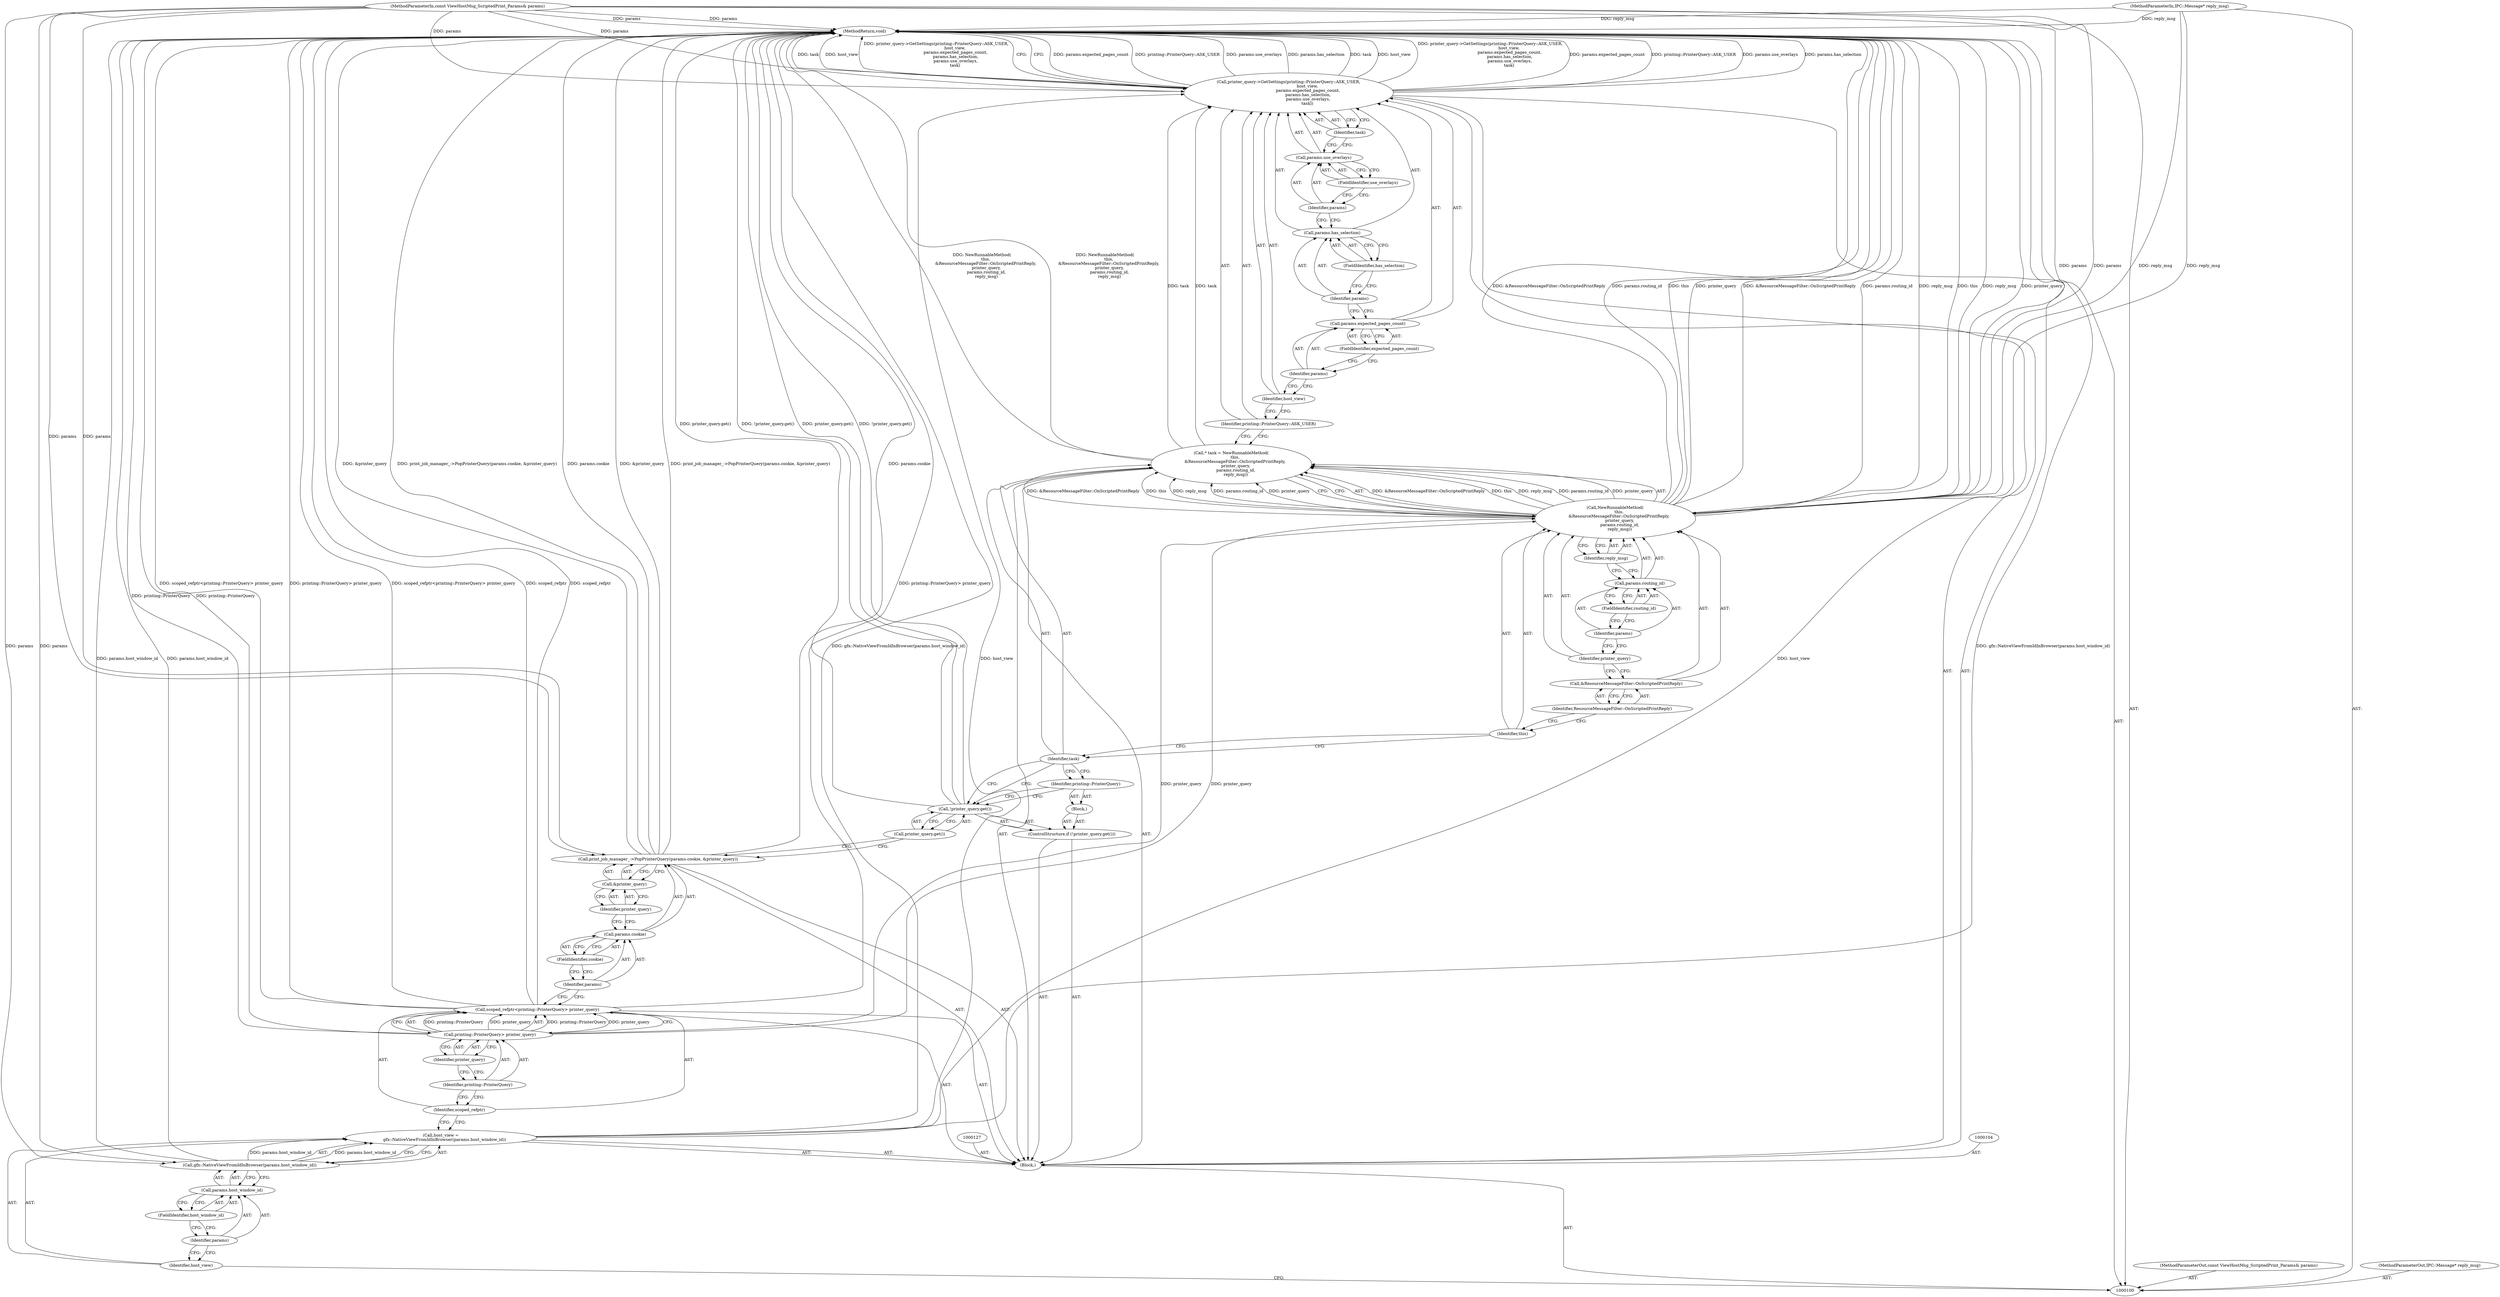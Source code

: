 digraph "0_Chrome_fc790462b4f248712bbc8c3734664dd6b05f80f2_3" {
"1000152" [label="(MethodReturn,void)"];
"1000126" [label="(Identifier,printing::PrinterQuery)"];
"1000128" [label="(Call,* task = NewRunnableMethod(\n      this,\n      &ResourceMessageFilter::OnScriptedPrintReply,\n       printer_query,\n       params.routing_id,\n       reply_msg))"];
"1000129" [label="(Identifier,task)"];
"1000130" [label="(Call,NewRunnableMethod(\n      this,\n      &ResourceMessageFilter::OnScriptedPrintReply,\n       printer_query,\n       params.routing_id,\n       reply_msg))"];
"1000131" [label="(Identifier,this)"];
"1000132" [label="(Call,&ResourceMessageFilter::OnScriptedPrintReply)"];
"1000133" [label="(Identifier,ResourceMessageFilter::OnScriptedPrintReply)"];
"1000134" [label="(Identifier,printer_query)"];
"1000137" [label="(FieldIdentifier,routing_id)"];
"1000135" [label="(Call,params.routing_id)"];
"1000136" [label="(Identifier,params)"];
"1000138" [label="(Identifier,reply_msg)"];
"1000101" [label="(MethodParameterIn,const ViewHostMsg_ScriptedPrint_Params& params)"];
"1000217" [label="(MethodParameterOut,const ViewHostMsg_ScriptedPrint_Params& params)"];
"1000139" [label="(Call,printer_query->GetSettings(printing::PrinterQuery::ASK_USER,\n                             host_view,\n                              params.expected_pages_count,\n                              params.has_selection,\n                              params.use_overlays,\n                             task))"];
"1000140" [label="(Identifier,printing::PrinterQuery::ASK_USER)"];
"1000141" [label="(Identifier,host_view)"];
"1000142" [label="(Call,params.expected_pages_count)"];
"1000143" [label="(Identifier,params)"];
"1000144" [label="(FieldIdentifier,expected_pages_count)"];
"1000145" [label="(Call,params.has_selection)"];
"1000146" [label="(Identifier,params)"];
"1000147" [label="(FieldIdentifier,has_selection)"];
"1000148" [label="(Call,params.use_overlays)"];
"1000149" [label="(Identifier,params)"];
"1000150" [label="(FieldIdentifier,use_overlays)"];
"1000151" [label="(Identifier,task)"];
"1000103" [label="(Block,)"];
"1000102" [label="(MethodParameterIn,IPC::Message* reply_msg)"];
"1000218" [label="(MethodParameterOut,IPC::Message* reply_msg)"];
"1000105" [label="(Call,host_view =\n      gfx::NativeViewFromIdInBrowser(params.host_window_id))"];
"1000106" [label="(Identifier,host_view)"];
"1000108" [label="(Call,params.host_window_id)"];
"1000109" [label="(Identifier,params)"];
"1000110" [label="(FieldIdentifier,host_window_id)"];
"1000107" [label="(Call,gfx::NativeViewFromIdInBrowser(params.host_window_id))"];
"1000113" [label="(Call,printing::PrinterQuery> printer_query)"];
"1000114" [label="(Identifier,printing::PrinterQuery)"];
"1000111" [label="(Call,scoped_refptr<printing::PrinterQuery> printer_query)"];
"1000112" [label="(Identifier,scoped_refptr)"];
"1000115" [label="(Identifier,printer_query)"];
"1000116" [label="(Call,print_job_manager_->PopPrinterQuery(params.cookie, &printer_query))"];
"1000117" [label="(Call,params.cookie)"];
"1000118" [label="(Identifier,params)"];
"1000119" [label="(FieldIdentifier,cookie)"];
"1000120" [label="(Call,&printer_query)"];
"1000121" [label="(Identifier,printer_query)"];
"1000122" [label="(ControlStructure,if (!printer_query.get()))"];
"1000125" [label="(Block,)"];
"1000123" [label="(Call,!printer_query.get())"];
"1000124" [label="(Call,printer_query.get())"];
"1000152" -> "1000100"  [label="AST: "];
"1000152" -> "1000139"  [label="CFG: "];
"1000116" -> "1000152"  [label="DDG: params.cookie"];
"1000116" -> "1000152"  [label="DDG: &printer_query"];
"1000116" -> "1000152"  [label="DDG: print_job_manager_->PopPrinterQuery(params.cookie, &printer_query)"];
"1000128" -> "1000152"  [label="DDG: NewRunnableMethod(\n      this,\n      &ResourceMessageFilter::OnScriptedPrintReply,\n       printer_query,\n       params.routing_id,\n       reply_msg)"];
"1000139" -> "1000152"  [label="DDG: params.expected_pages_count"];
"1000139" -> "1000152"  [label="DDG: printing::PrinterQuery::ASK_USER"];
"1000139" -> "1000152"  [label="DDG: params.use_overlays"];
"1000139" -> "1000152"  [label="DDG: params.has_selection"];
"1000139" -> "1000152"  [label="DDG: task"];
"1000139" -> "1000152"  [label="DDG: host_view"];
"1000139" -> "1000152"  [label="DDG: printer_query->GetSettings(printing::PrinterQuery::ASK_USER,\n                             host_view,\n                              params.expected_pages_count,\n                              params.has_selection,\n                              params.use_overlays,\n                             task)"];
"1000107" -> "1000152"  [label="DDG: params.host_window_id"];
"1000113" -> "1000152"  [label="DDG: printing::PrinterQuery"];
"1000130" -> "1000152"  [label="DDG: printer_query"];
"1000130" -> "1000152"  [label="DDG: &ResourceMessageFilter::OnScriptedPrintReply"];
"1000130" -> "1000152"  [label="DDG: params.routing_id"];
"1000130" -> "1000152"  [label="DDG: reply_msg"];
"1000130" -> "1000152"  [label="DDG: this"];
"1000105" -> "1000152"  [label="DDG: gfx::NativeViewFromIdInBrowser(params.host_window_id)"];
"1000123" -> "1000152"  [label="DDG: !printer_query.get()"];
"1000123" -> "1000152"  [label="DDG: printer_query.get()"];
"1000102" -> "1000152"  [label="DDG: reply_msg"];
"1000111" -> "1000152"  [label="DDG: scoped_refptr"];
"1000111" -> "1000152"  [label="DDG: printing::PrinterQuery> printer_query"];
"1000111" -> "1000152"  [label="DDG: scoped_refptr<printing::PrinterQuery> printer_query"];
"1000101" -> "1000152"  [label="DDG: params"];
"1000126" -> "1000125"  [label="AST: "];
"1000126" -> "1000123"  [label="CFG: "];
"1000129" -> "1000126"  [label="CFG: "];
"1000128" -> "1000103"  [label="AST: "];
"1000128" -> "1000130"  [label="CFG: "];
"1000129" -> "1000128"  [label="AST: "];
"1000130" -> "1000128"  [label="AST: "];
"1000140" -> "1000128"  [label="CFG: "];
"1000128" -> "1000152"  [label="DDG: NewRunnableMethod(\n      this,\n      &ResourceMessageFilter::OnScriptedPrintReply,\n       printer_query,\n       params.routing_id,\n       reply_msg)"];
"1000130" -> "1000128"  [label="DDG: &ResourceMessageFilter::OnScriptedPrintReply"];
"1000130" -> "1000128"  [label="DDG: this"];
"1000130" -> "1000128"  [label="DDG: reply_msg"];
"1000130" -> "1000128"  [label="DDG: params.routing_id"];
"1000130" -> "1000128"  [label="DDG: printer_query"];
"1000128" -> "1000139"  [label="DDG: task"];
"1000129" -> "1000128"  [label="AST: "];
"1000129" -> "1000126"  [label="CFG: "];
"1000129" -> "1000123"  [label="CFG: "];
"1000131" -> "1000129"  [label="CFG: "];
"1000130" -> "1000128"  [label="AST: "];
"1000130" -> "1000138"  [label="CFG: "];
"1000131" -> "1000130"  [label="AST: "];
"1000132" -> "1000130"  [label="AST: "];
"1000134" -> "1000130"  [label="AST: "];
"1000135" -> "1000130"  [label="AST: "];
"1000138" -> "1000130"  [label="AST: "];
"1000128" -> "1000130"  [label="CFG: "];
"1000130" -> "1000152"  [label="DDG: printer_query"];
"1000130" -> "1000152"  [label="DDG: &ResourceMessageFilter::OnScriptedPrintReply"];
"1000130" -> "1000152"  [label="DDG: params.routing_id"];
"1000130" -> "1000152"  [label="DDG: reply_msg"];
"1000130" -> "1000152"  [label="DDG: this"];
"1000130" -> "1000128"  [label="DDG: &ResourceMessageFilter::OnScriptedPrintReply"];
"1000130" -> "1000128"  [label="DDG: this"];
"1000130" -> "1000128"  [label="DDG: reply_msg"];
"1000130" -> "1000128"  [label="DDG: params.routing_id"];
"1000130" -> "1000128"  [label="DDG: printer_query"];
"1000113" -> "1000130"  [label="DDG: printer_query"];
"1000101" -> "1000130"  [label="DDG: params"];
"1000102" -> "1000130"  [label="DDG: reply_msg"];
"1000131" -> "1000130"  [label="AST: "];
"1000131" -> "1000129"  [label="CFG: "];
"1000133" -> "1000131"  [label="CFG: "];
"1000132" -> "1000130"  [label="AST: "];
"1000132" -> "1000133"  [label="CFG: "];
"1000133" -> "1000132"  [label="AST: "];
"1000134" -> "1000132"  [label="CFG: "];
"1000133" -> "1000132"  [label="AST: "];
"1000133" -> "1000131"  [label="CFG: "];
"1000132" -> "1000133"  [label="CFG: "];
"1000134" -> "1000130"  [label="AST: "];
"1000134" -> "1000132"  [label="CFG: "];
"1000136" -> "1000134"  [label="CFG: "];
"1000137" -> "1000135"  [label="AST: "];
"1000137" -> "1000136"  [label="CFG: "];
"1000135" -> "1000137"  [label="CFG: "];
"1000135" -> "1000130"  [label="AST: "];
"1000135" -> "1000137"  [label="CFG: "];
"1000136" -> "1000135"  [label="AST: "];
"1000137" -> "1000135"  [label="AST: "];
"1000138" -> "1000135"  [label="CFG: "];
"1000136" -> "1000135"  [label="AST: "];
"1000136" -> "1000134"  [label="CFG: "];
"1000137" -> "1000136"  [label="CFG: "];
"1000138" -> "1000130"  [label="AST: "];
"1000138" -> "1000135"  [label="CFG: "];
"1000130" -> "1000138"  [label="CFG: "];
"1000101" -> "1000100"  [label="AST: "];
"1000101" -> "1000152"  [label="DDG: params"];
"1000101" -> "1000107"  [label="DDG: params"];
"1000101" -> "1000116"  [label="DDG: params"];
"1000101" -> "1000130"  [label="DDG: params"];
"1000101" -> "1000139"  [label="DDG: params"];
"1000217" -> "1000100"  [label="AST: "];
"1000139" -> "1000103"  [label="AST: "];
"1000139" -> "1000151"  [label="CFG: "];
"1000140" -> "1000139"  [label="AST: "];
"1000141" -> "1000139"  [label="AST: "];
"1000142" -> "1000139"  [label="AST: "];
"1000145" -> "1000139"  [label="AST: "];
"1000148" -> "1000139"  [label="AST: "];
"1000151" -> "1000139"  [label="AST: "];
"1000152" -> "1000139"  [label="CFG: "];
"1000139" -> "1000152"  [label="DDG: params.expected_pages_count"];
"1000139" -> "1000152"  [label="DDG: printing::PrinterQuery::ASK_USER"];
"1000139" -> "1000152"  [label="DDG: params.use_overlays"];
"1000139" -> "1000152"  [label="DDG: params.has_selection"];
"1000139" -> "1000152"  [label="DDG: task"];
"1000139" -> "1000152"  [label="DDG: host_view"];
"1000139" -> "1000152"  [label="DDG: printer_query->GetSettings(printing::PrinterQuery::ASK_USER,\n                             host_view,\n                              params.expected_pages_count,\n                              params.has_selection,\n                              params.use_overlays,\n                             task)"];
"1000105" -> "1000139"  [label="DDG: host_view"];
"1000101" -> "1000139"  [label="DDG: params"];
"1000128" -> "1000139"  [label="DDG: task"];
"1000140" -> "1000139"  [label="AST: "];
"1000140" -> "1000128"  [label="CFG: "];
"1000141" -> "1000140"  [label="CFG: "];
"1000141" -> "1000139"  [label="AST: "];
"1000141" -> "1000140"  [label="CFG: "];
"1000143" -> "1000141"  [label="CFG: "];
"1000142" -> "1000139"  [label="AST: "];
"1000142" -> "1000144"  [label="CFG: "];
"1000143" -> "1000142"  [label="AST: "];
"1000144" -> "1000142"  [label="AST: "];
"1000146" -> "1000142"  [label="CFG: "];
"1000143" -> "1000142"  [label="AST: "];
"1000143" -> "1000141"  [label="CFG: "];
"1000144" -> "1000143"  [label="CFG: "];
"1000144" -> "1000142"  [label="AST: "];
"1000144" -> "1000143"  [label="CFG: "];
"1000142" -> "1000144"  [label="CFG: "];
"1000145" -> "1000139"  [label="AST: "];
"1000145" -> "1000147"  [label="CFG: "];
"1000146" -> "1000145"  [label="AST: "];
"1000147" -> "1000145"  [label="AST: "];
"1000149" -> "1000145"  [label="CFG: "];
"1000146" -> "1000145"  [label="AST: "];
"1000146" -> "1000142"  [label="CFG: "];
"1000147" -> "1000146"  [label="CFG: "];
"1000147" -> "1000145"  [label="AST: "];
"1000147" -> "1000146"  [label="CFG: "];
"1000145" -> "1000147"  [label="CFG: "];
"1000148" -> "1000139"  [label="AST: "];
"1000148" -> "1000150"  [label="CFG: "];
"1000149" -> "1000148"  [label="AST: "];
"1000150" -> "1000148"  [label="AST: "];
"1000151" -> "1000148"  [label="CFG: "];
"1000149" -> "1000148"  [label="AST: "];
"1000149" -> "1000145"  [label="CFG: "];
"1000150" -> "1000149"  [label="CFG: "];
"1000150" -> "1000148"  [label="AST: "];
"1000150" -> "1000149"  [label="CFG: "];
"1000148" -> "1000150"  [label="CFG: "];
"1000151" -> "1000139"  [label="AST: "];
"1000151" -> "1000148"  [label="CFG: "];
"1000139" -> "1000151"  [label="CFG: "];
"1000103" -> "1000100"  [label="AST: "];
"1000104" -> "1000103"  [label="AST: "];
"1000105" -> "1000103"  [label="AST: "];
"1000111" -> "1000103"  [label="AST: "];
"1000116" -> "1000103"  [label="AST: "];
"1000122" -> "1000103"  [label="AST: "];
"1000127" -> "1000103"  [label="AST: "];
"1000128" -> "1000103"  [label="AST: "];
"1000139" -> "1000103"  [label="AST: "];
"1000102" -> "1000100"  [label="AST: "];
"1000102" -> "1000152"  [label="DDG: reply_msg"];
"1000102" -> "1000130"  [label="DDG: reply_msg"];
"1000218" -> "1000100"  [label="AST: "];
"1000105" -> "1000103"  [label="AST: "];
"1000105" -> "1000107"  [label="CFG: "];
"1000106" -> "1000105"  [label="AST: "];
"1000107" -> "1000105"  [label="AST: "];
"1000112" -> "1000105"  [label="CFG: "];
"1000105" -> "1000152"  [label="DDG: gfx::NativeViewFromIdInBrowser(params.host_window_id)"];
"1000107" -> "1000105"  [label="DDG: params.host_window_id"];
"1000105" -> "1000139"  [label="DDG: host_view"];
"1000106" -> "1000105"  [label="AST: "];
"1000106" -> "1000100"  [label="CFG: "];
"1000109" -> "1000106"  [label="CFG: "];
"1000108" -> "1000107"  [label="AST: "];
"1000108" -> "1000110"  [label="CFG: "];
"1000109" -> "1000108"  [label="AST: "];
"1000110" -> "1000108"  [label="AST: "];
"1000107" -> "1000108"  [label="CFG: "];
"1000109" -> "1000108"  [label="AST: "];
"1000109" -> "1000106"  [label="CFG: "];
"1000110" -> "1000109"  [label="CFG: "];
"1000110" -> "1000108"  [label="AST: "];
"1000110" -> "1000109"  [label="CFG: "];
"1000108" -> "1000110"  [label="CFG: "];
"1000107" -> "1000105"  [label="AST: "];
"1000107" -> "1000108"  [label="CFG: "];
"1000108" -> "1000107"  [label="AST: "];
"1000105" -> "1000107"  [label="CFG: "];
"1000107" -> "1000152"  [label="DDG: params.host_window_id"];
"1000107" -> "1000105"  [label="DDG: params.host_window_id"];
"1000101" -> "1000107"  [label="DDG: params"];
"1000113" -> "1000111"  [label="AST: "];
"1000113" -> "1000115"  [label="CFG: "];
"1000114" -> "1000113"  [label="AST: "];
"1000115" -> "1000113"  [label="AST: "];
"1000111" -> "1000113"  [label="CFG: "];
"1000113" -> "1000152"  [label="DDG: printing::PrinterQuery"];
"1000113" -> "1000111"  [label="DDG: printing::PrinterQuery"];
"1000113" -> "1000111"  [label="DDG: printer_query"];
"1000113" -> "1000130"  [label="DDG: printer_query"];
"1000114" -> "1000113"  [label="AST: "];
"1000114" -> "1000112"  [label="CFG: "];
"1000115" -> "1000114"  [label="CFG: "];
"1000111" -> "1000103"  [label="AST: "];
"1000111" -> "1000113"  [label="CFG: "];
"1000112" -> "1000111"  [label="AST: "];
"1000113" -> "1000111"  [label="AST: "];
"1000118" -> "1000111"  [label="CFG: "];
"1000111" -> "1000152"  [label="DDG: scoped_refptr"];
"1000111" -> "1000152"  [label="DDG: printing::PrinterQuery> printer_query"];
"1000111" -> "1000152"  [label="DDG: scoped_refptr<printing::PrinterQuery> printer_query"];
"1000113" -> "1000111"  [label="DDG: printing::PrinterQuery"];
"1000113" -> "1000111"  [label="DDG: printer_query"];
"1000112" -> "1000111"  [label="AST: "];
"1000112" -> "1000105"  [label="CFG: "];
"1000114" -> "1000112"  [label="CFG: "];
"1000115" -> "1000113"  [label="AST: "];
"1000115" -> "1000114"  [label="CFG: "];
"1000113" -> "1000115"  [label="CFG: "];
"1000116" -> "1000103"  [label="AST: "];
"1000116" -> "1000120"  [label="CFG: "];
"1000117" -> "1000116"  [label="AST: "];
"1000120" -> "1000116"  [label="AST: "];
"1000124" -> "1000116"  [label="CFG: "];
"1000116" -> "1000152"  [label="DDG: params.cookie"];
"1000116" -> "1000152"  [label="DDG: &printer_query"];
"1000116" -> "1000152"  [label="DDG: print_job_manager_->PopPrinterQuery(params.cookie, &printer_query)"];
"1000101" -> "1000116"  [label="DDG: params"];
"1000117" -> "1000116"  [label="AST: "];
"1000117" -> "1000119"  [label="CFG: "];
"1000118" -> "1000117"  [label="AST: "];
"1000119" -> "1000117"  [label="AST: "];
"1000121" -> "1000117"  [label="CFG: "];
"1000118" -> "1000117"  [label="AST: "];
"1000118" -> "1000111"  [label="CFG: "];
"1000119" -> "1000118"  [label="CFG: "];
"1000119" -> "1000117"  [label="AST: "];
"1000119" -> "1000118"  [label="CFG: "];
"1000117" -> "1000119"  [label="CFG: "];
"1000120" -> "1000116"  [label="AST: "];
"1000120" -> "1000121"  [label="CFG: "];
"1000121" -> "1000120"  [label="AST: "];
"1000116" -> "1000120"  [label="CFG: "];
"1000121" -> "1000120"  [label="AST: "];
"1000121" -> "1000117"  [label="CFG: "];
"1000120" -> "1000121"  [label="CFG: "];
"1000122" -> "1000103"  [label="AST: "];
"1000123" -> "1000122"  [label="AST: "];
"1000125" -> "1000122"  [label="AST: "];
"1000125" -> "1000122"  [label="AST: "];
"1000126" -> "1000125"  [label="AST: "];
"1000123" -> "1000122"  [label="AST: "];
"1000123" -> "1000124"  [label="CFG: "];
"1000124" -> "1000123"  [label="AST: "];
"1000126" -> "1000123"  [label="CFG: "];
"1000129" -> "1000123"  [label="CFG: "];
"1000123" -> "1000152"  [label="DDG: !printer_query.get()"];
"1000123" -> "1000152"  [label="DDG: printer_query.get()"];
"1000124" -> "1000123"  [label="AST: "];
"1000124" -> "1000116"  [label="CFG: "];
"1000123" -> "1000124"  [label="CFG: "];
}
